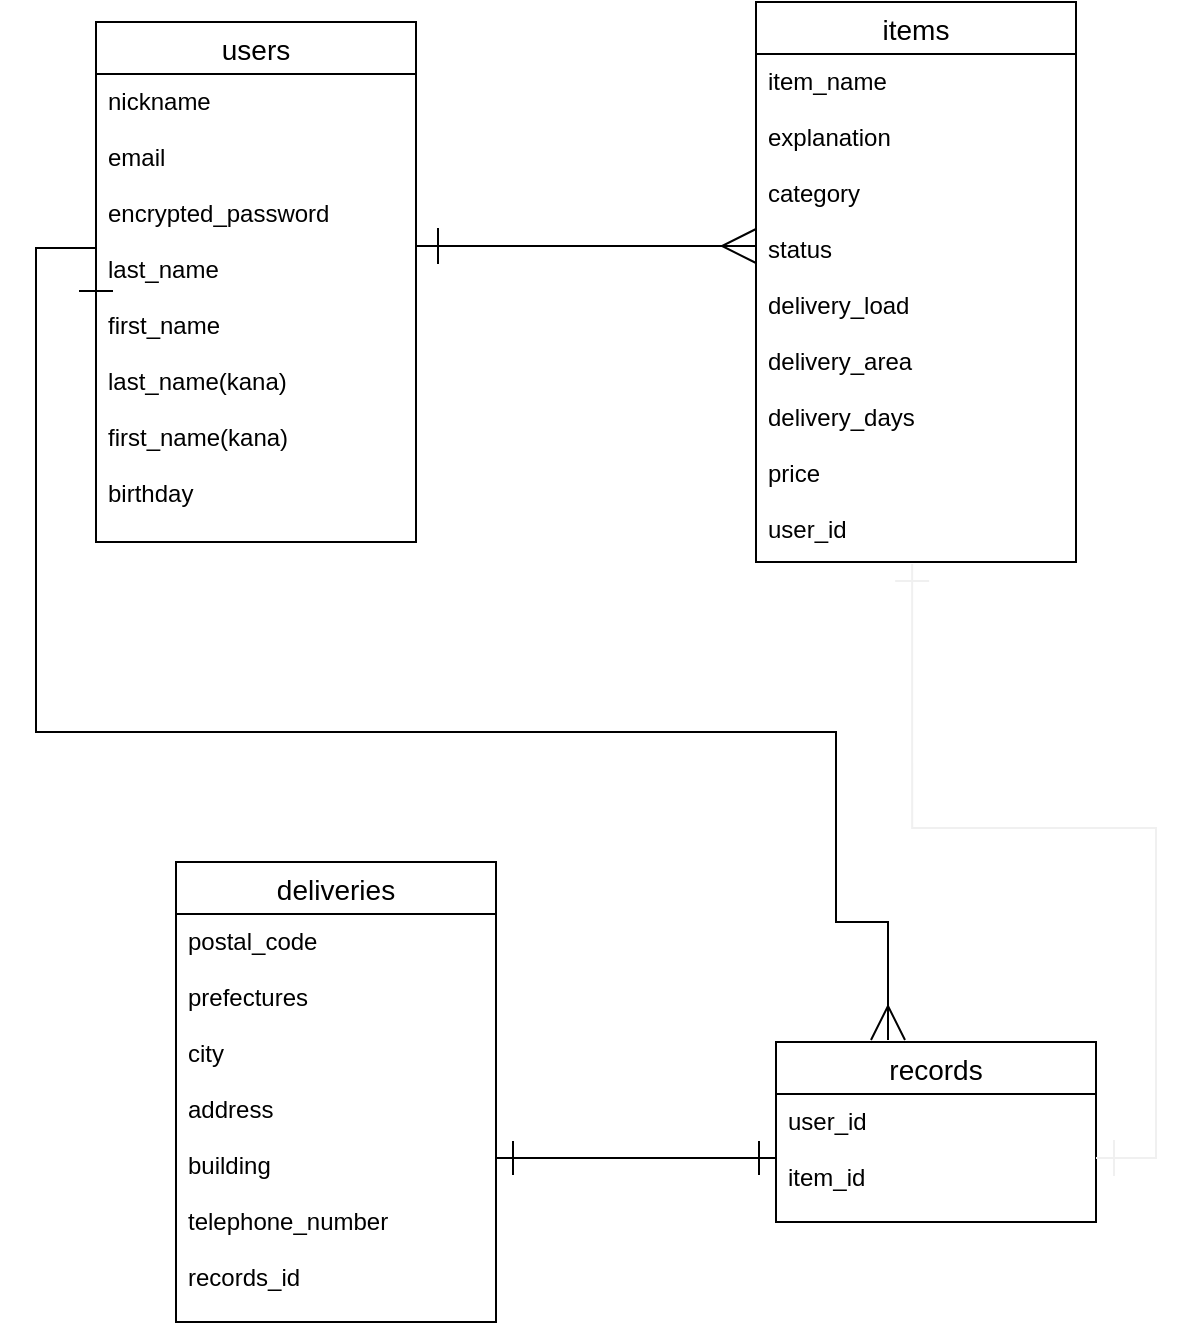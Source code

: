 <mxfile>
    <diagram id="ieCy_Zdah2LIoaSq4Uxi" name="ページ1">
        <mxGraphModel dx="1482" dy="693" grid="1" gridSize="10" guides="1" tooltips="1" connect="1" arrows="1" fold="1" page="1" pageScale="1" pageWidth="827" pageHeight="1169" math="0" shadow="0">
            <root>
                <mxCell id="0"/>
                <mxCell id="1" parent="0"/>
                <mxCell id="26" value="users" style="swimlane;fontStyle=0;childLayout=stackLayout;horizontal=1;startSize=26;horizontalStack=0;resizeParent=1;resizeParentMax=0;resizeLast=0;collapsible=1;marginBottom=0;align=center;fontSize=14;" parent="1" vertex="1">
                    <mxGeometry x="30" y="60" width="160" height="260" as="geometry"/>
                </mxCell>
                <mxCell id="27" value="nickname&#10;&#10;email&#10;&#10;encrypted_password&#10;&#10;last_name&#10;&#10;first_name&#10;&#10;last_name(kana)&#10;&#10;first_name(kana)&#10;&#10;birthday&#10;" style="text;strokeColor=none;fillColor=none;spacingLeft=4;spacingRight=4;overflow=hidden;rotatable=0;points=[[0,0.5],[1,0.5]];portConstraint=eastwest;fontSize=12;" parent="26" vertex="1">
                    <mxGeometry y="26" width="160" height="234" as="geometry"/>
                </mxCell>
                <mxCell id="34" value="&lt;br&gt;" style="text;html=1;align=center;verticalAlign=middle;resizable=0;points=[];autosize=1;strokeColor=none;" parent="1" vertex="1">
                    <mxGeometry x="340" y="110" width="20" height="20" as="geometry"/>
                </mxCell>
                <mxCell id="41" value="items" style="swimlane;fontStyle=0;childLayout=stackLayout;horizontal=1;startSize=26;horizontalStack=0;resizeParent=1;resizeParentMax=0;resizeLast=0;collapsible=1;marginBottom=0;align=center;fontSize=14;" parent="1" vertex="1">
                    <mxGeometry x="360" y="50" width="160" height="280" as="geometry"/>
                </mxCell>
                <mxCell id="42" value="item_name&#10;&#10;explanation&#10;&#10;category&#10;&#10;status&#10;&#10;delivery_load&#10;&#10;delivery_area&#10;&#10;delivery_days&#10;&#10;price&#10;&#10;user_id" style="text;strokeColor=none;fillColor=none;spacingLeft=4;spacingRight=4;overflow=hidden;rotatable=0;points=[[0,0.5],[1,0.5]];portConstraint=eastwest;fontSize=12;" parent="41" vertex="1">
                    <mxGeometry y="26" width="160" height="254" as="geometry"/>
                </mxCell>
                <mxCell id="45" value="records" style="swimlane;fontStyle=0;childLayout=stackLayout;horizontal=1;startSize=26;horizontalStack=0;resizeParent=1;resizeParentMax=0;resizeLast=0;collapsible=1;marginBottom=0;align=center;fontSize=14;" parent="1" vertex="1">
                    <mxGeometry x="370" y="570" width="160" height="90" as="geometry"/>
                </mxCell>
                <mxCell id="46" value="user_id&#10;&#10;item_id" style="text;strokeColor=none;fillColor=none;spacingLeft=4;spacingRight=4;overflow=hidden;rotatable=0;points=[[0,0.5],[1,0.5]];portConstraint=eastwest;fontSize=12;" parent="45" vertex="1">
                    <mxGeometry y="26" width="160" height="64" as="geometry"/>
                </mxCell>
                <mxCell id="49" style="edgeStyle=orthogonalEdgeStyle;rounded=0;orthogonalLoop=1;jettySize=auto;html=1;verticalAlign=bottom;startArrow=ERone;startFill=0;strokeWidth=1;endSize=15;startSize=16;targetPerimeterSpacing=0;endArrow=ERmany;endFill=0;" parent="1" edge="1">
                    <mxGeometry relative="1" as="geometry">
                        <mxPoint x="210" y="172" as="sourcePoint"/>
                        <mxPoint x="360" y="172" as="targetPoint"/>
                        <Array as="points">
                            <mxPoint x="190" y="172"/>
                        </Array>
                    </mxGeometry>
                </mxCell>
                <mxCell id="52" style="edgeStyle=orthogonalEdgeStyle;rounded=0;orthogonalLoop=1;jettySize=auto;html=1;exitX=1;exitY=0.5;exitDx=0;exitDy=0;entryX=0.488;entryY=1.004;entryDx=0;entryDy=0;entryPerimeter=0;startArrow=ERone;startFill=0;endArrow=ERone;endFill=0;startSize=16;endSize=15;targetPerimeterSpacing=0;strokeColor=#f0f0f0;strokeWidth=1;verticalAlign=bottom;" parent="1" source="46" target="42" edge="1">
                    <mxGeometry relative="1" as="geometry"/>
                </mxCell>
                <mxCell id="53" value="deliveries" style="swimlane;fontStyle=0;childLayout=stackLayout;horizontal=1;startSize=26;horizontalStack=0;resizeParent=1;resizeParentMax=0;resizeLast=0;collapsible=1;marginBottom=0;align=center;fontSize=14;" vertex="1" parent="1">
                    <mxGeometry x="70" y="480" width="160" height="230" as="geometry"/>
                </mxCell>
                <mxCell id="54" value="postal_code&#10;&#10;prefectures&#10;&#10;city&#10;&#10;address&#10;&#10;building&#10;&#10;telephone_number&#10;&#10;records_id&#10;&#10;" style="text;strokeColor=none;fillColor=none;spacingLeft=4;spacingRight=4;overflow=hidden;rotatable=0;points=[[0,0.5],[1,0.5]];portConstraint=eastwest;fontSize=12;" vertex="1" parent="53">
                    <mxGeometry y="26" width="160" height="204" as="geometry"/>
                </mxCell>
                <mxCell id="58" style="edgeStyle=orthogonalEdgeStyle;rounded=0;orthogonalLoop=1;jettySize=auto;html=1;exitX=0;exitY=0.5;exitDx=0;exitDy=0;startArrow=ERone;startFill=0;endArrow=ERone;endFill=0;endSize=15;startSize=15;" edge="1" parent="1" source="46" target="54">
                    <mxGeometry relative="1" as="geometry">
                        <mxPoint x="250" y="628" as="targetPoint"/>
                        <Array as="points">
                            <mxPoint x="270" y="628"/>
                            <mxPoint x="270" y="628"/>
                        </Array>
                    </mxGeometry>
                </mxCell>
                <mxCell id="60" style="edgeStyle=orthogonalEdgeStyle;rounded=0;orthogonalLoop=1;jettySize=auto;html=1;exitX=0;exitY=0.5;exitDx=0;exitDy=0;entryX=0.35;entryY=-0.011;entryDx=0;entryDy=0;entryPerimeter=0;startArrow=ERone;startFill=0;endArrow=ERmany;endFill=0;startSize=15;endSize=15;" edge="1" parent="1" source="27" target="45">
                    <mxGeometry relative="1" as="geometry">
                        <Array as="points">
                            <mxPoint y="173"/>
                            <mxPoint y="415"/>
                            <mxPoint x="400" y="415"/>
                            <mxPoint x="400" y="510"/>
                            <mxPoint x="426" y="510"/>
                        </Array>
                    </mxGeometry>
                </mxCell>
            </root>
        </mxGraphModel>
    </diagram>
</mxfile>